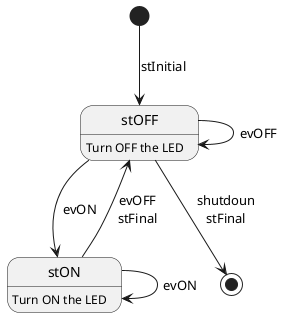 /'
Module:	ledBlink_fsm_SD.plantuml

Function:
        PlantUML Sequence diagram for LED Blink using FSM.

Copyright:
        This file copyright (C) 2022 by
        MCCI Corporation
        3520 Krums Corners Road
        Ithaca, NY 14850
        An unpublished work. All rights reserved.
        This file is proprietary information, and may not be disclosed or
        copied without the prior permission of MCCI Corporation.

Author:
        Pranau R, MCCI Corporation    June 2022
'/

@startuml

[*] --> stOFF : stInitial

state stOFF
state stON

stOFF --> stOFF : evOFF
stOFF : Turn OFF the LED
stOFF --> stON : evON
stOFF --> [*] : shutdoun\nstFinal

stON --> stON : evON
stON : Turn ON the LED
stON --> stOFF : evOFF\nstFinal

@enduml